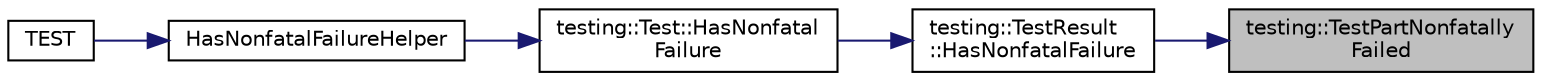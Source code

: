 digraph "testing::TestPartNonfatallyFailed"
{
 // LATEX_PDF_SIZE
  bgcolor="transparent";
  edge [fontname="Helvetica",fontsize="10",labelfontname="Helvetica",labelfontsize="10"];
  node [fontname="Helvetica",fontsize="10",shape=record];
  rankdir="RL";
  Node1 [label="testing::TestPartNonfatally\lFailed",height=0.2,width=0.4,color="black", fillcolor="grey75", style="filled", fontcolor="black",tooltip=" "];
  Node1 -> Node2 [dir="back",color="midnightblue",fontsize="10",style="solid",fontname="Helvetica"];
  Node2 [label="testing::TestResult\l::HasNonfatalFailure",height=0.2,width=0.4,color="black",URL="$classtesting_1_1TestResult.html#a510564fa67b485ed4589a259f2a032d6",tooltip=" "];
  Node2 -> Node3 [dir="back",color="midnightblue",fontsize="10",style="solid",fontname="Helvetica"];
  Node3 [label="testing::Test::HasNonfatal\lFailure",height=0.2,width=0.4,color="black",URL="$classtesting_1_1Test.html#a8c00e8cc6fe10616b480bd54d2a426cb",tooltip=" "];
  Node3 -> Node4 [dir="back",color="midnightblue",fontsize="10",style="solid",fontname="Helvetica"];
  Node4 [label="HasNonfatalFailureHelper",height=0.2,width=0.4,color="black",URL="$gtest__unittest_8cc.html#ac6eb4ad0064e248acc8f01b6f4353b95",tooltip=" "];
  Node4 -> Node5 [dir="back",color="midnightblue",fontsize="10",style="solid",fontname="Helvetica"];
  Node5 [label="TEST",height=0.2,width=0.4,color="black",URL="$gtest__unittest_8cc.html#a97a31bbf9d4d1f7f36021db7efed056a",tooltip=" "];
}
